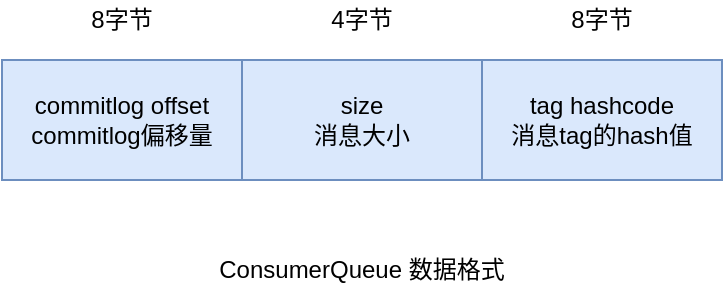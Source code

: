 <mxfile version="14.6.5" type="github">
  <diagram id="cXLemdQ3lmXAaed6vooL" name="Page-1">
    <mxGraphModel dx="946" dy="536" grid="1" gridSize="10" guides="1" tooltips="1" connect="1" arrows="1" fold="1" page="1" pageScale="1" pageWidth="827" pageHeight="1169" math="0" shadow="0">
      <root>
        <mxCell id="0" />
        <mxCell id="1" parent="0" />
        <mxCell id="YwbbB_GByJz_Xk3Io2EC-1" value="commitlog offset&lt;br&gt;commitlog偏移量" style="rounded=0;whiteSpace=wrap;html=1;fillColor=#dae8fc;strokeColor=#6c8ebf;" parent="1" vertex="1">
          <mxGeometry x="140" y="140" width="120" height="60" as="geometry" />
        </mxCell>
        <mxCell id="YwbbB_GByJz_Xk3Io2EC-2" value="size&lt;br&gt;消息大小" style="rounded=0;whiteSpace=wrap;html=1;fillColor=#dae8fc;strokeColor=#6c8ebf;" parent="1" vertex="1">
          <mxGeometry x="260" y="140" width="120" height="60" as="geometry" />
        </mxCell>
        <mxCell id="YwbbB_GByJz_Xk3Io2EC-3" value="tag hashcode&lt;br&gt;消息tag的hash值" style="rounded=0;whiteSpace=wrap;html=1;fillColor=#dae8fc;strokeColor=#6c8ebf;" parent="1" vertex="1">
          <mxGeometry x="380" y="140" width="120" height="60" as="geometry" />
        </mxCell>
        <mxCell id="pcUxNSp1fQ4EVRf79VDk-6" value="8字节" style="text;html=1;strokeColor=none;fillColor=none;align=center;verticalAlign=middle;whiteSpace=wrap;rounded=0;" parent="1" vertex="1">
          <mxGeometry x="180" y="110" width="40" height="20" as="geometry" />
        </mxCell>
        <mxCell id="pcUxNSp1fQ4EVRf79VDk-8" value="4字节" style="text;html=1;strokeColor=none;fillColor=none;align=center;verticalAlign=middle;whiteSpace=wrap;rounded=0;" parent="1" vertex="1">
          <mxGeometry x="300" y="110" width="40" height="20" as="geometry" />
        </mxCell>
        <mxCell id="pcUxNSp1fQ4EVRf79VDk-9" value="8字节" style="text;html=1;strokeColor=none;fillColor=none;align=center;verticalAlign=middle;whiteSpace=wrap;rounded=0;" parent="1" vertex="1">
          <mxGeometry x="420" y="110" width="40" height="20" as="geometry" />
        </mxCell>
        <mxCell id="BnzXuGeZIpVFxI7LrSy_-1" value="&lt;span style=&quot;text-align: left&quot;&gt;ConsumerQueue&lt;/span&gt;&lt;span style=&quot;text-align: left&quot;&gt;&amp;nbsp;数据格式&lt;/span&gt;" style="text;html=1;strokeColor=none;fillColor=none;align=center;verticalAlign=middle;whiteSpace=wrap;rounded=0;" vertex="1" parent="1">
          <mxGeometry x="230" y="240" width="180" height="10" as="geometry" />
        </mxCell>
      </root>
    </mxGraphModel>
  </diagram>
</mxfile>
